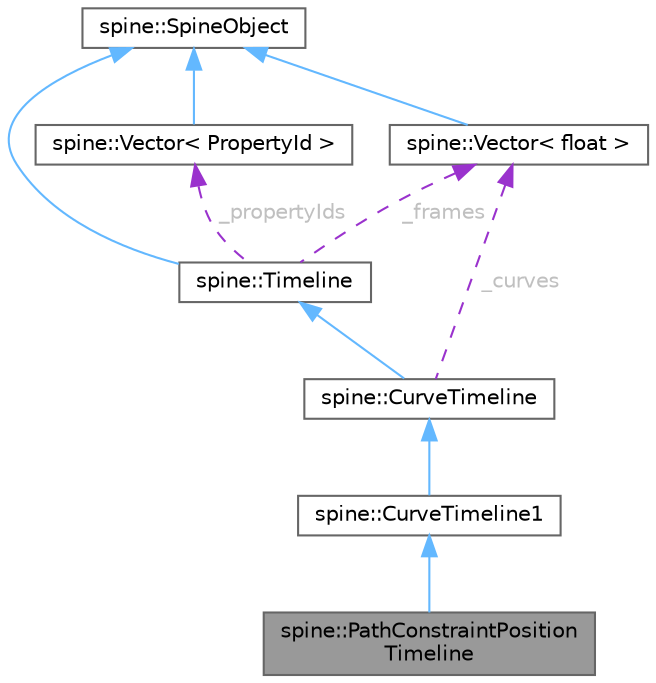 digraph "spine::PathConstraintPositionTimeline"
{
 // LATEX_PDF_SIZE
  bgcolor="transparent";
  edge [fontname=Helvetica,fontsize=10,labelfontname=Helvetica,labelfontsize=10];
  node [fontname=Helvetica,fontsize=10,shape=box,height=0.2,width=0.4];
  Node1 [id="Node000001",label="spine::PathConstraintPosition\lTimeline",height=0.2,width=0.4,color="gray40", fillcolor="grey60", style="filled", fontcolor="black",tooltip=" "];
  Node2 -> Node1 [id="edge1_Node000001_Node000002",dir="back",color="steelblue1",style="solid",tooltip=" "];
  Node2 [id="Node000002",label="spine::CurveTimeline1",height=0.2,width=0.4,color="gray40", fillcolor="white", style="filled",URL="$classspine_1_1_curve_timeline1.html",tooltip=" "];
  Node3 -> Node2 [id="edge2_Node000002_Node000003",dir="back",color="steelblue1",style="solid",tooltip=" "];
  Node3 [id="Node000003",label="spine::CurveTimeline",height=0.2,width=0.4,color="gray40", fillcolor="white", style="filled",URL="$classspine_1_1_curve_timeline.html",tooltip="Base class for frames that use an interpolation bezier curve."];
  Node4 -> Node3 [id="edge3_Node000003_Node000004",dir="back",color="steelblue1",style="solid",tooltip=" "];
  Node4 [id="Node000004",label="spine::Timeline",height=0.2,width=0.4,color="gray40", fillcolor="white", style="filled",URL="$classspine_1_1_timeline.html",tooltip=" "];
  Node5 -> Node4 [id="edge4_Node000004_Node000005",dir="back",color="steelblue1",style="solid",tooltip=" "];
  Node5 [id="Node000005",label="spine::SpineObject",height=0.2,width=0.4,color="gray40", fillcolor="white", style="filled",URL="$classspine_1_1_spine_object.html",tooltip=" "];
  Node6 -> Node4 [id="edge5_Node000004_Node000006",dir="back",color="darkorchid3",style="dashed",tooltip=" ",label=" _propertyIds",fontcolor="grey" ];
  Node6 [id="Node000006",label="spine::Vector\< PropertyId \>",height=0.2,width=0.4,color="gray40", fillcolor="white", style="filled",URL="$classspine_1_1_vector.html",tooltip=" "];
  Node5 -> Node6 [id="edge6_Node000006_Node000005",dir="back",color="steelblue1",style="solid",tooltip=" "];
  Node7 -> Node4 [id="edge7_Node000004_Node000007",dir="back",color="darkorchid3",style="dashed",tooltip=" ",label=" _frames",fontcolor="grey" ];
  Node7 [id="Node000007",label="spine::Vector\< float \>",height=0.2,width=0.4,color="gray40", fillcolor="white", style="filled",URL="$classspine_1_1_vector.html",tooltip=" "];
  Node5 -> Node7 [id="edge8_Node000007_Node000005",dir="back",color="steelblue1",style="solid",tooltip=" "];
  Node7 -> Node3 [id="edge9_Node000003_Node000007",dir="back",color="darkorchid3",style="dashed",tooltip=" ",label=" _curves",fontcolor="grey" ];
}
